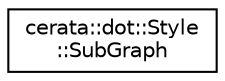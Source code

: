 digraph "Graphical Class Hierarchy"
{
 // LATEX_PDF_SIZE
  edge [fontname="Helvetica",fontsize="10",labelfontname="Helvetica",labelfontsize="10"];
  node [fontname="Helvetica",fontsize="10",shape=record];
  rankdir="LR";
  Node0 [label="cerata::dot::Style\l::SubGraph",height=0.2,width=0.4,color="black", fillcolor="white", style="filled",URL="$structcerata_1_1dot_1_1_style_1_1_sub_graph.html",tooltip="Subgraph style."];
}
